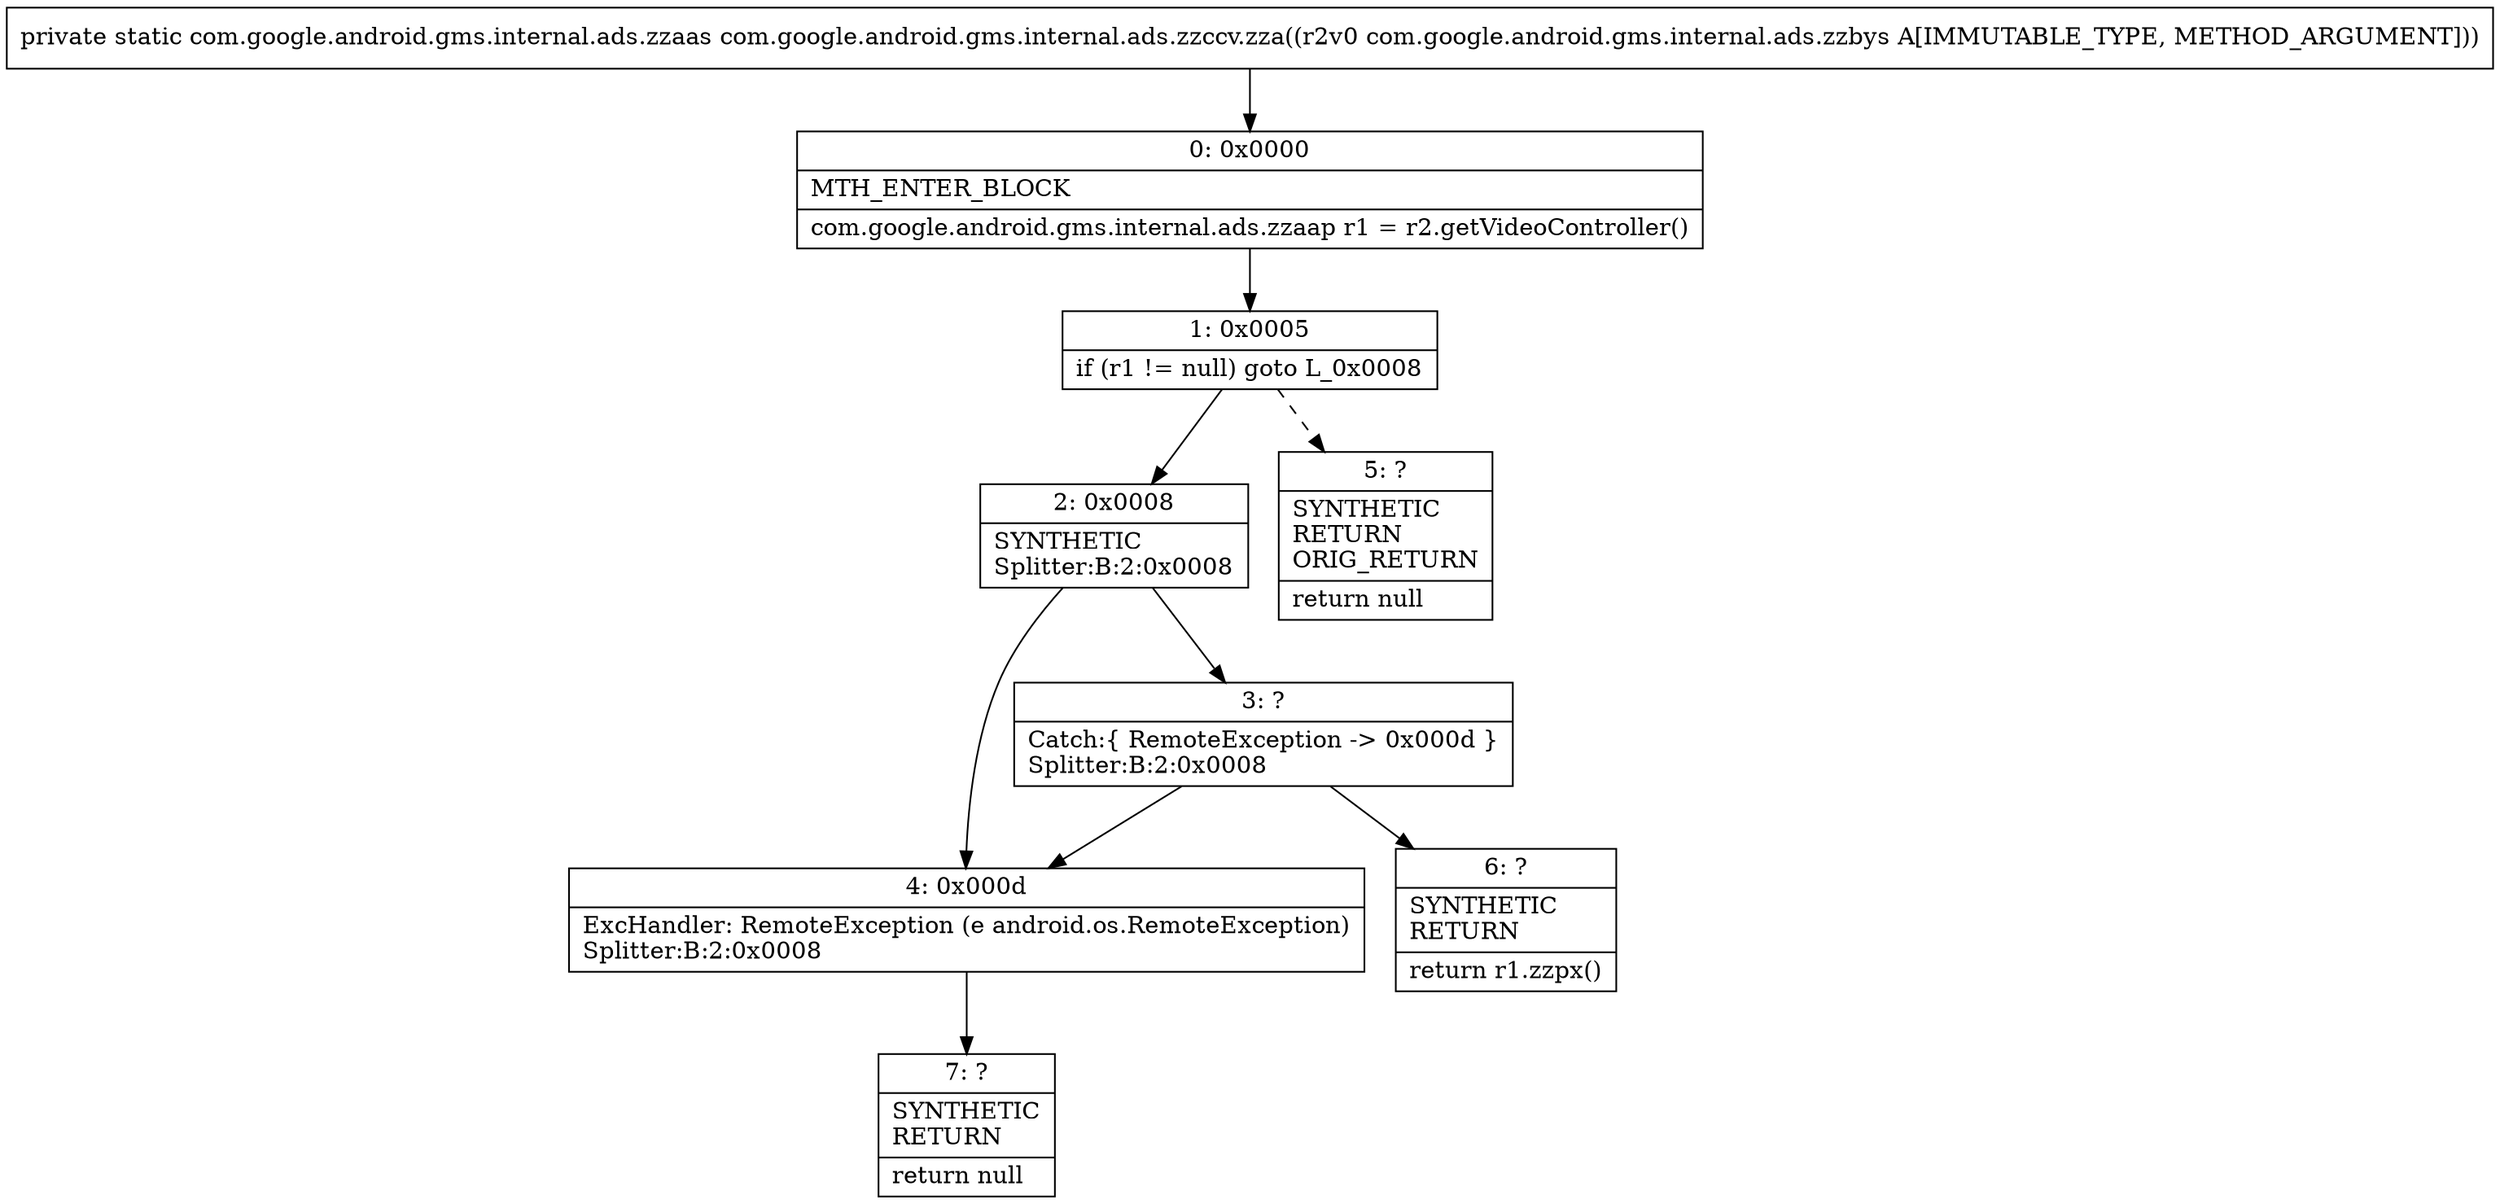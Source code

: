 digraph "CFG forcom.google.android.gms.internal.ads.zzccv.zza(Lcom\/google\/android\/gms\/internal\/ads\/zzbys;)Lcom\/google\/android\/gms\/internal\/ads\/zzaas;" {
Node_0 [shape=record,label="{0\:\ 0x0000|MTH_ENTER_BLOCK\l|com.google.android.gms.internal.ads.zzaap r1 = r2.getVideoController()\l}"];
Node_1 [shape=record,label="{1\:\ 0x0005|if (r1 != null) goto L_0x0008\l}"];
Node_2 [shape=record,label="{2\:\ 0x0008|SYNTHETIC\lSplitter:B:2:0x0008\l}"];
Node_3 [shape=record,label="{3\:\ ?|Catch:\{ RemoteException \-\> 0x000d \}\lSplitter:B:2:0x0008\l}"];
Node_4 [shape=record,label="{4\:\ 0x000d|ExcHandler: RemoteException (e android.os.RemoteException)\lSplitter:B:2:0x0008\l}"];
Node_5 [shape=record,label="{5\:\ ?|SYNTHETIC\lRETURN\lORIG_RETURN\l|return null\l}"];
Node_6 [shape=record,label="{6\:\ ?|SYNTHETIC\lRETURN\l|return r1.zzpx()\l}"];
Node_7 [shape=record,label="{7\:\ ?|SYNTHETIC\lRETURN\l|return null\l}"];
MethodNode[shape=record,label="{private static com.google.android.gms.internal.ads.zzaas com.google.android.gms.internal.ads.zzccv.zza((r2v0 com.google.android.gms.internal.ads.zzbys A[IMMUTABLE_TYPE, METHOD_ARGUMENT])) }"];
MethodNode -> Node_0;
Node_0 -> Node_1;
Node_1 -> Node_2;
Node_1 -> Node_5[style=dashed];
Node_2 -> Node_3;
Node_2 -> Node_4;
Node_3 -> Node_4;
Node_3 -> Node_6;
Node_4 -> Node_7;
}

